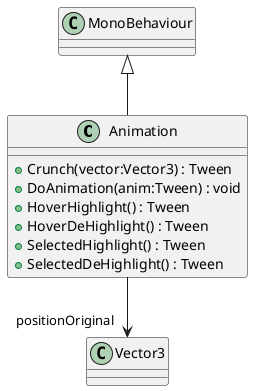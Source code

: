 @startuml
class Animation {
    + Crunch(vector:Vector3) : Tween
    + DoAnimation(anim:Tween) : void
    + HoverHighlight() : Tween
    + HoverDeHighlight() : Tween
    + SelectedHighlight() : Tween
    + SelectedDeHighlight() : Tween
}
MonoBehaviour <|-- Animation
Animation --> "positionOriginal" Vector3
@enduml
